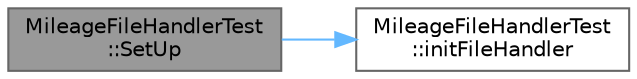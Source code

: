 digraph "MileageFileHandlerTest::SetUp"
{
 // LATEX_PDF_SIZE
  bgcolor="transparent";
  edge [fontname=Helvetica,fontsize=10,labelfontname=Helvetica,labelfontsize=10];
  node [fontname=Helvetica,fontsize=10,shape=box,height=0.2,width=0.4];
  rankdir="LR";
  Node1 [id="Node000001",label="MileageFileHandlerTest\l::SetUp",height=0.2,width=0.4,color="gray40", fillcolor="grey60", style="filled", fontcolor="black",tooltip=" "];
  Node1 -> Node2 [id="edge1_Node000001_Node000002",color="steelblue1",style="solid",tooltip=" "];
  Node2 [id="Node000002",label="MileageFileHandlerTest\l::initFileHandler",height=0.2,width=0.4,color="grey40", fillcolor="white", style="filled",URL="$classMileageFileHandlerTest.html#a93463020e578a82a4ef5941e884745e0",tooltip=" "];
}
